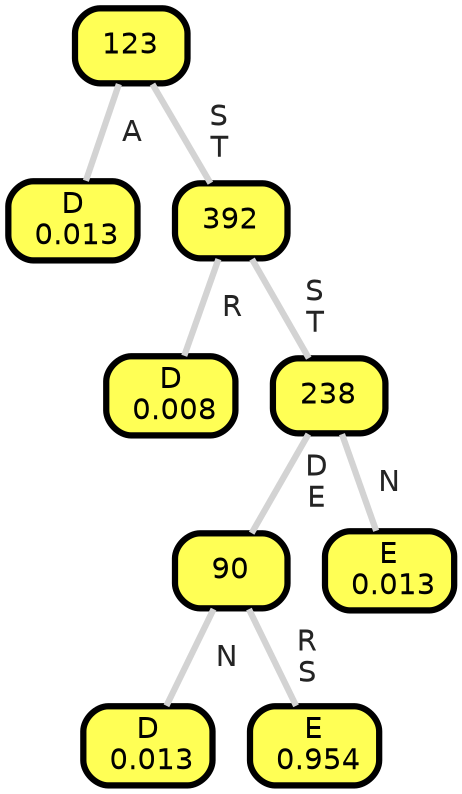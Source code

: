 graph Tree {
node [shape=box, style="filled, rounded",color="black",penwidth="3",fontcolor="black",                 fontname=helvetica] ;
graph [ranksep="0 equally", splines=straight,                 bgcolor=transparent, dpi=200] ;
edge [fontname=helvetica, fontweight=bold,fontcolor=grey14,color=lightgray] ;
0 [label="D
 0.013", fillcolor="#ffff55"] ;
1 [label="123", fillcolor="#ffff55"] ;
2 [label="D
 0.008", fillcolor="#ffff55"] ;
3 [label="392", fillcolor="#ffff55"] ;
4 [label="D
 0.013", fillcolor="#ffff55"] ;
5 [label="90", fillcolor="#ffff55"] ;
6 [label="E
 0.954", fillcolor="#ffff55"] ;
7 [label="238", fillcolor="#ffff55"] ;
8 [label="E
 0.013", fillcolor="#ffff55"] ;
1 -- 0 [label=" A",penwidth=3] ;
1 -- 3 [label=" S\n T",penwidth=3] ;
3 -- 2 [label=" R",penwidth=3] ;
3 -- 7 [label=" S\n T",penwidth=3] ;
5 -- 4 [label=" N",penwidth=3] ;
5 -- 6 [label=" R\n S",penwidth=3] ;
7 -- 5 [label=" D\n E",penwidth=3] ;
7 -- 8 [label=" N",penwidth=3] ;
{rank = same;}}
